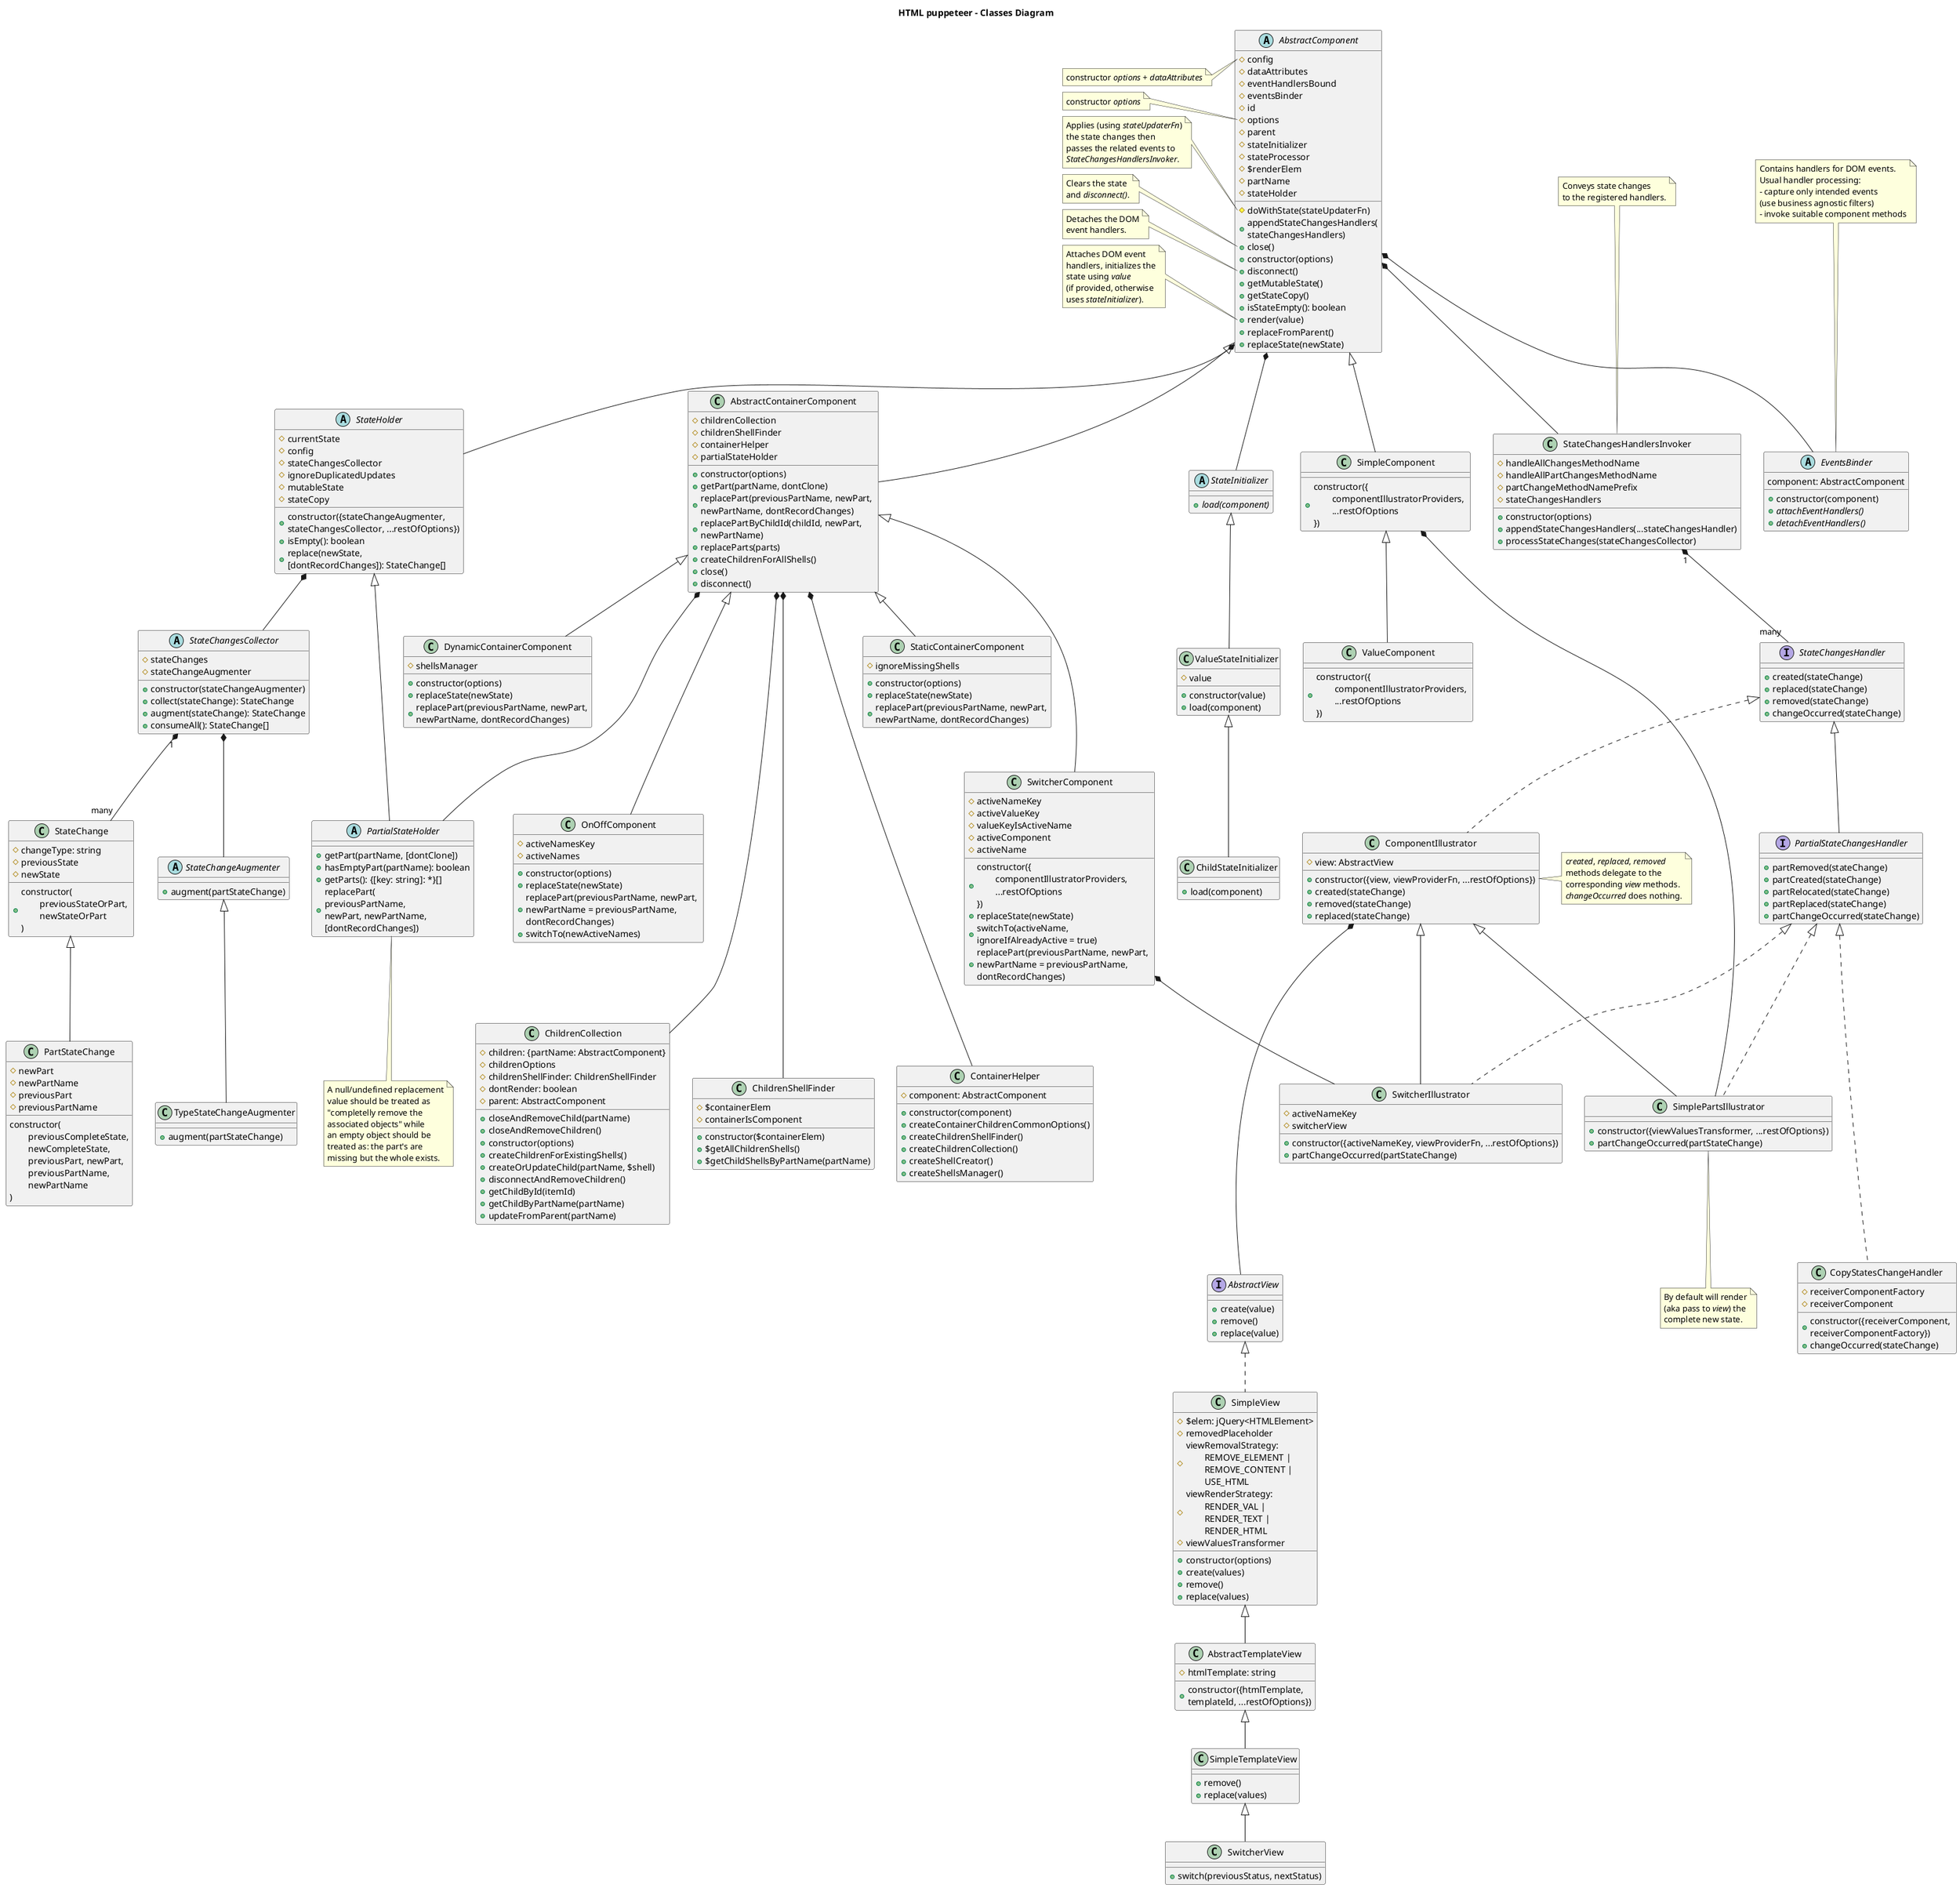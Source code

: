 @startuml

title HTML puppeteer - Classes Diagram

abstract AbstractComponent {
  #config
  #dataAttributes
  #eventHandlersBound
  #eventsBinder
  #id
  #options
  #parent
  #stateInitializer
  #stateProcessor
  #$renderElem
  #partName
  #stateHolder
  #doWithState(stateUpdaterFn)
  +appendStateChangesHandlers(\nstateChangesHandlers)
  +close()
  +constructor(options)
  +disconnect()
  +getMutableState()
  +getStateCopy()
  +isStateEmpty(): boolean
  +render(value)
  +replaceFromParent()
  +replaceState(newState)
}

note left of AbstractComponent::config
constructor //options// + //dataAttributes//
end note

note left of AbstractComponent::options
constructor //options//
end note

note left of AbstractComponent::doWithState
Applies (using //stateUpdaterFn//)
the state changes then
passes the related events to
//StateChangesHandlersInvoker//.
end note

note left of AbstractComponent::"close()"
Clears the state
and //disconnect()//.
end note

note left of AbstractComponent::"disconnect()"
Detaches the DOM
event handlers.
end note

note left of AbstractComponent::"render(value)"
Attaches DOM event
handlers, initializes the
state using //value//
(if provided, otherwise
uses //stateInitializer//).
end note

class ChildrenCollection {
#children: {partName: AbstractComponent}
#childrenOptions
#childrenShellFinder: ChildrenShellFinder
#dontRender: boolean
#parent: AbstractComponent
+closeAndRemoveChild(partName)
+closeAndRemoveChildren()
+constructor(options)
+createChildrenForExistingShells()
+createOrUpdateChild(partName, $shell)
+disconnectAndRemoveChildren()
+getChildById(itemId)
+getChildByPartName(partName)
+updateFromParent(partName)
}

abstract EventsBinder {
  component: AbstractComponent
  +constructor(component)
  {abstract}+attachEventHandlers()
  {abstract}+detachEventHandlers()
}

note top of EventsBinder
  Contains handlers for DOM events.
  Usual handler processing:
  - capture only intended events
  (use business agnostic filters)
  - invoke suitable component methods
end note

abstract StateInitializer {
{abstract}+load(component)
}

class ValueStateInitializer extends StateInitializer {
    #value
    +constructor(value)
    +load(component)
}

class ChildStateInitializer extends ValueStateInitializer {
    +load(component)
}

class StateChange {
    #changeType: string
    #previousState
    #newState
    +constructor(\n\tpreviousStateOrPart, \n\tnewStateOrPart\n)
}

class PartStateChange extends StateChange {
    #newPart
    #newPartName
    #previousPart
    #previousPartName
    constructor(\n\tpreviousCompleteState,\n\tnewCompleteState,\n\tpreviousPart, newPart,\n\tpreviousPartName,\n\tnewPartName\n)
}

abstract StateChangeAugmenter {
    +augment(partStateChange)
}

class TypeStateChangeAugmenter extends StateChangeAugmenter {
    +augment(partStateChange)
}

abstract StateChangesCollector {
    #stateChanges
    #stateChangeAugmenter
    +constructor(stateChangeAugmenter)
    +collect(stateChange): StateChange
    +augment(stateChange): StateChange
    +consumeAll(): StateChange[]
}

abstract StateHolder {
    #currentState
    #config
    #stateChangesCollector
    #ignoreDuplicatedUpdates
    #mutableState
    #stateCopy
    +constructor({stateChangeAugmenter,\nstateChangesCollector, ...restOfOptions})
    +isEmpty(): boolean
    +replace(newState,\n[dontRecordChanges]): StateChange[]
}

/'note left of StateHolder::replace
Besides replacing the
state it'll also record
the changes using
//stateChangesCollector//.
end note'/

abstract PartialStateHolder extends StateHolder {
    +getPart(partName, [dontClone])
    +hasEmptyPart(partName): boolean
    +getParts(): {[key: string]: *}[]
    +replacePart(\npreviousPartName, \nnewPart, newPartName, \n[dontRecordChanges])
}

' note left of PartialStateHolder::replacePart
note bottom of PartialStateHolder
A null/undefined replacement
value should be treated as
"completelly remove the
associated objects" while
an empty object should be
treated as: the part's are
missing but the whole exists.
end note

class SimpleComponent extends AbstractComponent {
    +constructor({\n\tcomponentIllustratorProviders, \n\t...restOfOptions\n})
}

class ValueComponent extends SimpleComponent {
    +constructor({\n\tcomponentIllustratorProviders, \n\t...restOfOptions\n})
}

'SimpleComponent -[hidden]--> AbstractComponent

class ChildrenShellFinder {
    #$containerElem
    #containerIsComponent
    +constructor($containerElem)
    +$getAllChildrenShells()
    +$getChildShellsByPartName(partName)
}

class ContainerHelper {
    #component: AbstractComponent
    +constructor(component)
    +createContainerChildrenCommonOptions()
    +createChildrenShellFinder()
    +createChildrenCollection()
    +createShellCreator()
    +createShellsManager()
}

class AbstractContainerComponent extends AbstractComponent {
    #childrenCollection
    #childrenShellFinder
    #containerHelper
    #partialStateHolder
    +constructor(options)
    +getPart(partName, dontClone)
    +replacePart(previousPartName, newPart, \nnewPartName, dontRecordChanges)
    +replacePartByChildId(childId, newPart, \nnewPartName)
    +replaceParts(parts)
    +createChildrenForAllShells()
    +close()
    +disconnect()
}

AbstractContainerComponent *---- ChildrenCollection
AbstractContainerComponent *---- ChildrenShellFinder
AbstractContainerComponent *---- ContainerHelper
AbstractContainerComponent *--- PartialStateHolder

class StaticContainerComponent extends AbstractContainerComponent {
    #ignoreMissingShells
    +constructor(options)
    +replaceState(newState)
    +replacePart(previousPartName, newPart,\nnewPartName, dontRecordChanges)
}

class DynamicContainerComponent extends AbstractContainerComponent {
    #shellsManager
    +constructor(options)
    +replaceState(newState)
    +replacePart(previousPartName, newPart,\nnewPartName, dontRecordChanges)
}

class OnOffComponent extends AbstractContainerComponent {
    #activeNamesKey
    #activeNames
    +constructor(options)
    +replaceState(newState)
    +replacePart(previousPartName, newPart, \nnewPartName = previousPartName, \ndontRecordChanges)
    +switchTo(newActiveNames)
}

class SwitcherComponent extends AbstractContainerComponent {
    #activeNameKey
    #activeValueKey
    #valueKeyIsActiveName
    #activeComponent
    #activeName
    +constructor({\n\tcomponentIllustratorProviders, \n\t...restOfOptions\n})
    +replaceState(newState)
    +switchTo(activeName, \nignoreIfAlreadyActive = true)
    +replacePart(previousPartName, newPart, \nnewPartName = previousPartName, \ndontRecordChanges)
}

interface AbstractView {
    +create(value)
    +remove()
    +replace(value)
}

/'note right of AbstractView::create
Creates the DOM
element to contain
the //value// to display.
If //value// is not empty
calls //replace(value)//
to show them.
end note'/

/'note left of AbstractView::replace
Replaces the previous
displayed value with
the new ones.
end note'/

/'note right of AbstractView::remove
Removes the view's
DOM element.
end note'/

class SimpleView implements AbstractView {
    #$elem: jQuery<HTMLElement>
    #removedPlaceholder
    #viewRemovalStrategy: \n\tREMOVE_ELEMENT |\n\tREMOVE_CONTENT |\n\tUSE_HTML
    #viewRenderStrategy: \n\tRENDER_VAL |\n\tRENDER_TEXT |\n\tRENDER_HTML
    #viewValuesTransformer
    +constructor(options)
    +create(values)
    +remove()
    +replace(values)
}

class AbstractTemplateView extends SimpleView {
#htmlTemplate: string
+constructor({htmlTemplate,\ntemplateId, ...restOfOptions})
}

class SimpleTemplateView extends AbstractTemplateView {
    +remove()
    +replace(values)
}

class SwitcherView extends SimpleTemplateView {
    +switch(previousStatus, nextStatus)
}

class StateChangesHandlersInvoker {
    #handleAllChangesMethodName
    #handleAllPartChangesMethodName
    #partChangeMethodNamePrefix
    #stateChangesHandlers
    +constructor(options)
    +appendStateChangesHandlers(...stateChangesHandler)
    +processStateChanges(stateChangesCollector)
}

/'note left of StateChangesHandlersInvoker::handlerMappingRules
Defaults to:
- map state initialization
(aka creation) to
//created(stateChange)//
- map state modification
to //replaced(stateChange)//
- map state part (aka section)
modification to
//partReplaced(stateChange)//
- map state part removal to
//partRemoved(stateChange)//
end note'/

' note left of StateChangesHandlersInvoker::processStateChanges
note top of StateChangesHandlersInvoker
    Conveys state changes
    to the registered handlers.
end note

interface StateChangesHandler {
    +created(stateChange)
    +replaced(stateChange)
    +removed(stateChange)
    +changeOccurred(stateChange)
}

interface PartialStateChangesHandler extends StateChangesHandler {
    +partRemoved(stateChange)
    +partCreated(stateChange)
    +partRelocated(stateChange)
    +partReplaced(stateChange)
    +partChangeOccurred(stateChange)
}

class CopyStatesChangeHandler implements PartialStateChangesHandler {
    #receiverComponentFactory
    #receiverComponent
    +constructor({receiverComponent, \nreceiverComponentFactory})
    +changeOccurred(stateChange)
}

CopyStatesChangeHandler -[hidden]--> PartialStateChangesHandler

class ComponentIllustrator implements StateChangesHandler {
    #view: AbstractView
    +constructor({view, viewProviderFn, ...restOfOptions})
    +created(stateChange)
    +removed(stateChange)
    +replaced(stateChange)
}

note right of ComponentIllustrator
    //created//, //replaced//, //removed//
    methods delegate to the
    corresponding //view// methods.
    //changeOccurred// does nothing.
end note

class SwitcherIllustrator extends ComponentIllustrator implements PartialStateChangesHandler {
    #activeNameKey
    #switcherView
    +constructor({activeNameKey, viewProviderFn, ...restOfOptions})
    +partChangeOccurred(partStateChange)
}

class SimplePartsIllustrator extends ComponentIllustrator implements PartialStateChangesHandler {
    +constructor({viewValuesTransformer, ...restOfOptions})
    +partChangeOccurred(partStateChange)
}

note bottom of SimplePartsIllustrator
    By default will render
    (aka pass to //view//) the
    complete new state.
end note

AbstractComponent *-- EventsBinder
AbstractComponent *-- StateHolder
AbstractComponent *-- StateInitializer
'AbstractComponent *-down- DomValuesReader
'AbstractComponent *-down- ErrorsHandler
AbstractComponent *-- StateChangesHandlersInvoker
StateChangesHandlersInvoker "1" *-- "many" StateChangesHandler
ComponentIllustrator *--- AbstractView
StateHolder *-- StateChangesCollector
StateChangesCollector "1" *-- "many" StateChange
StateChangesCollector *-- StateChangeAugmenter

SwitcherComponent *-- SwitcherIllustrator
SimpleComponent *-- SimplePartsIllustrator

'StaticContainerComponent -[hidden]--> AbstractContainerComponent
'DynamicContainerComponent -[hidden]--> AbstractContainerComponent
OnOffComponent -[hidden]--> AbstractContainerComponent
SwitcherComponent -[hidden]--> AbstractContainerComponent

@enduml
